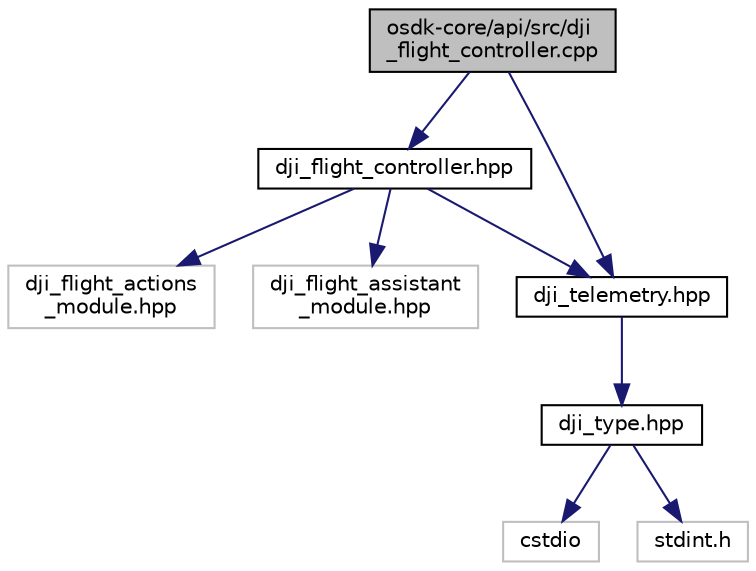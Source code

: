 digraph "osdk-core/api/src/dji_flight_controller.cpp"
{
 // INTERACTIVE_SVG=YES
 // LATEX_PDF_SIZE
  edge [fontname="Helvetica",fontsize="10",labelfontname="Helvetica",labelfontsize="10"];
  node [fontname="Helvetica",fontsize="10",shape=record];
  Node1 [label="osdk-core/api/src/dji\l_flight_controller.cpp",height=0.2,width=0.4,color="black", fillcolor="grey75", style="filled", fontcolor="black",tooltip="Flight Controller API for DJI OSDK library."];
  Node1 -> Node2 [color="midnightblue",fontsize="10",style="solid",fontname="Helvetica"];
  Node2 [label="dji_flight_controller.hpp",height=0.2,width=0.4,color="black", fillcolor="white", style="filled",URL="$dji__flight__controller_8hpp.html",tooltip="Implementation of flight controller."];
  Node2 -> Node3 [color="midnightblue",fontsize="10",style="solid",fontname="Helvetica"];
  Node3 [label="dji_flight_actions\l_module.hpp",height=0.2,width=0.4,color="grey75", fillcolor="white", style="filled",tooltip=" "];
  Node2 -> Node4 [color="midnightblue",fontsize="10",style="solid",fontname="Helvetica"];
  Node4 [label="dji_flight_assistant\l_module.hpp",height=0.2,width=0.4,color="grey75", fillcolor="white", style="filled",tooltip=" "];
  Node2 -> Node5 [color="midnightblue",fontsize="10",style="solid",fontname="Helvetica"];
  Node5 [label="dji_telemetry.hpp",height=0.2,width=0.4,color="black", fillcolor="white", style="filled",URL="$dji__telemetry_8hpp.html",tooltip="Enumeration of all telemetry data types, structures and maps."];
  Node5 -> Node6 [color="midnightblue",fontsize="10",style="solid",fontname="Helvetica"];
  Node6 [label="dji_type.hpp",height=0.2,width=0.4,color="black", fillcolor="white", style="filled",URL="$dji__type_8hpp.html",tooltip="Data type and Data Structure definitions for use throughout DJI OSDK."];
  Node6 -> Node7 [color="midnightblue",fontsize="10",style="solid",fontname="Helvetica"];
  Node7 [label="cstdio",height=0.2,width=0.4,color="grey75", fillcolor="white", style="filled",tooltip=" "];
  Node6 -> Node8 [color="midnightblue",fontsize="10",style="solid",fontname="Helvetica"];
  Node8 [label="stdint.h",height=0.2,width=0.4,color="grey75", fillcolor="white", style="filled",tooltip=" "];
  Node1 -> Node5 [color="midnightblue",fontsize="10",style="solid",fontname="Helvetica"];
}
